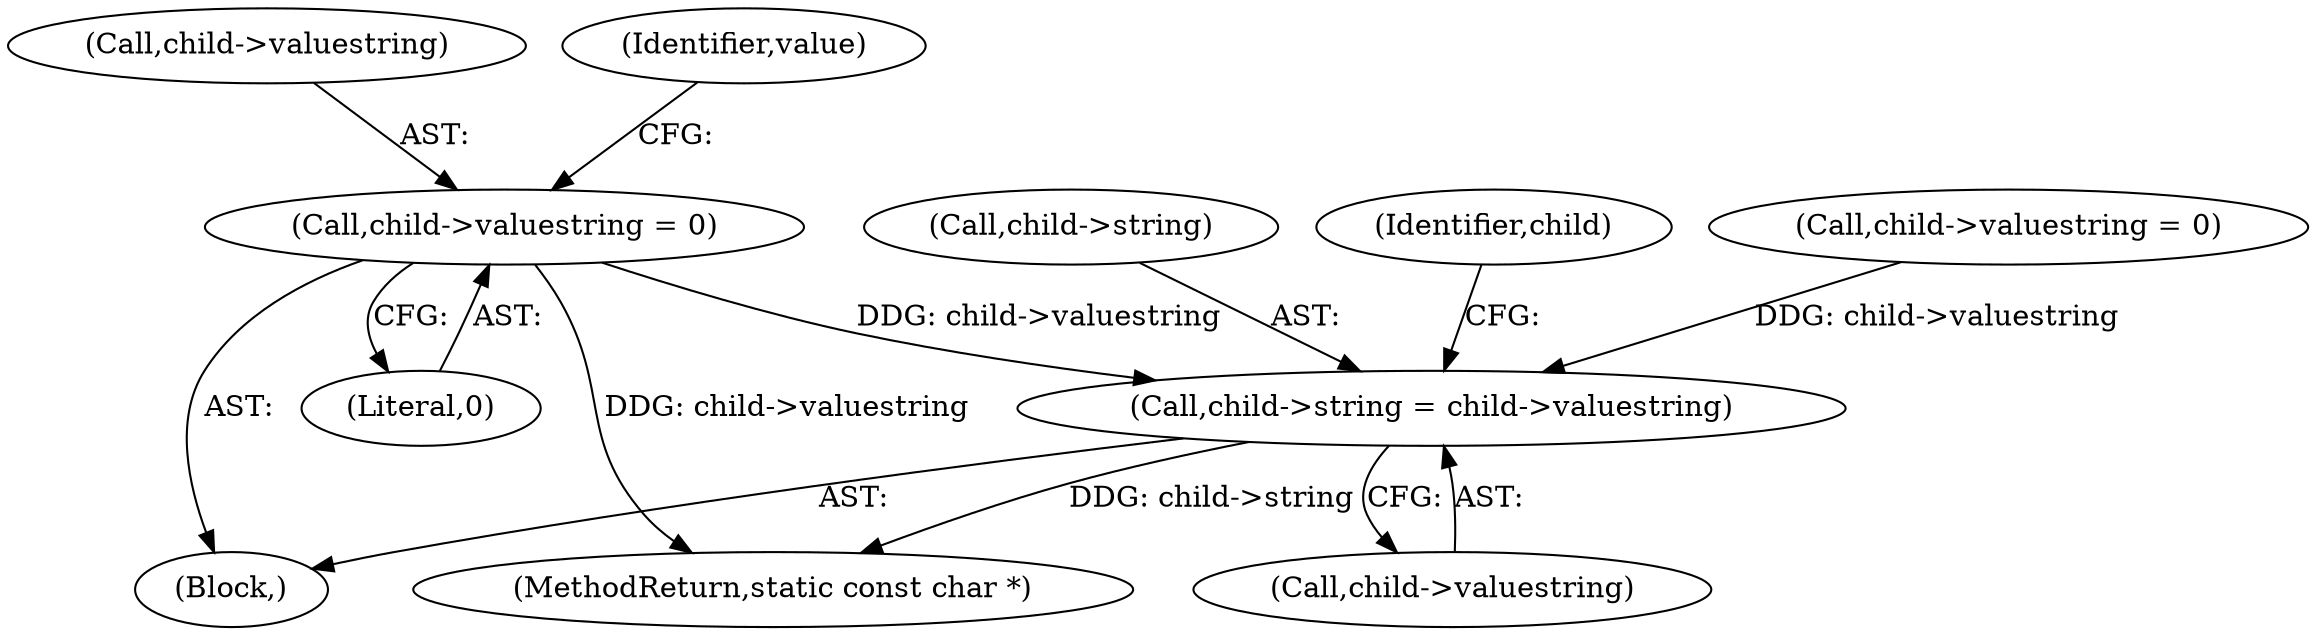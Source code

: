 digraph "1_iperf_91f2fa59e8ed80dfbf400add0164ee0e508e412a_37@pointer" {
"1000246" [label="(Call,child->valuestring = 0)"];
"1000239" [label="(Call,child->string = child->valuestring)"];
"1000275" [label="(MethodReturn,static const char *)"];
"1000246" [label="(Call,child->valuestring = 0)"];
"1000239" [label="(Call,child->string = child->valuestring)"];
"1000240" [label="(Call,child->string)"];
"1000248" [label="(Identifier,child)"];
"1000250" [label="(Literal,0)"];
"1000243" [label="(Call,child->valuestring)"];
"1000170" [label="(Call,child->valuestring = 0)"];
"1000247" [label="(Call,child->valuestring)"];
"1000204" [label="(Block,)"];
"1000254" [label="(Identifier,value)"];
"1000246" -> "1000204"  [label="AST: "];
"1000246" -> "1000250"  [label="CFG: "];
"1000247" -> "1000246"  [label="AST: "];
"1000250" -> "1000246"  [label="AST: "];
"1000254" -> "1000246"  [label="CFG: "];
"1000246" -> "1000275"  [label="DDG: child->valuestring"];
"1000246" -> "1000239"  [label="DDG: child->valuestring"];
"1000239" -> "1000204"  [label="AST: "];
"1000239" -> "1000243"  [label="CFG: "];
"1000240" -> "1000239"  [label="AST: "];
"1000243" -> "1000239"  [label="AST: "];
"1000248" -> "1000239"  [label="CFG: "];
"1000239" -> "1000275"  [label="DDG: child->string"];
"1000170" -> "1000239"  [label="DDG: child->valuestring"];
}
